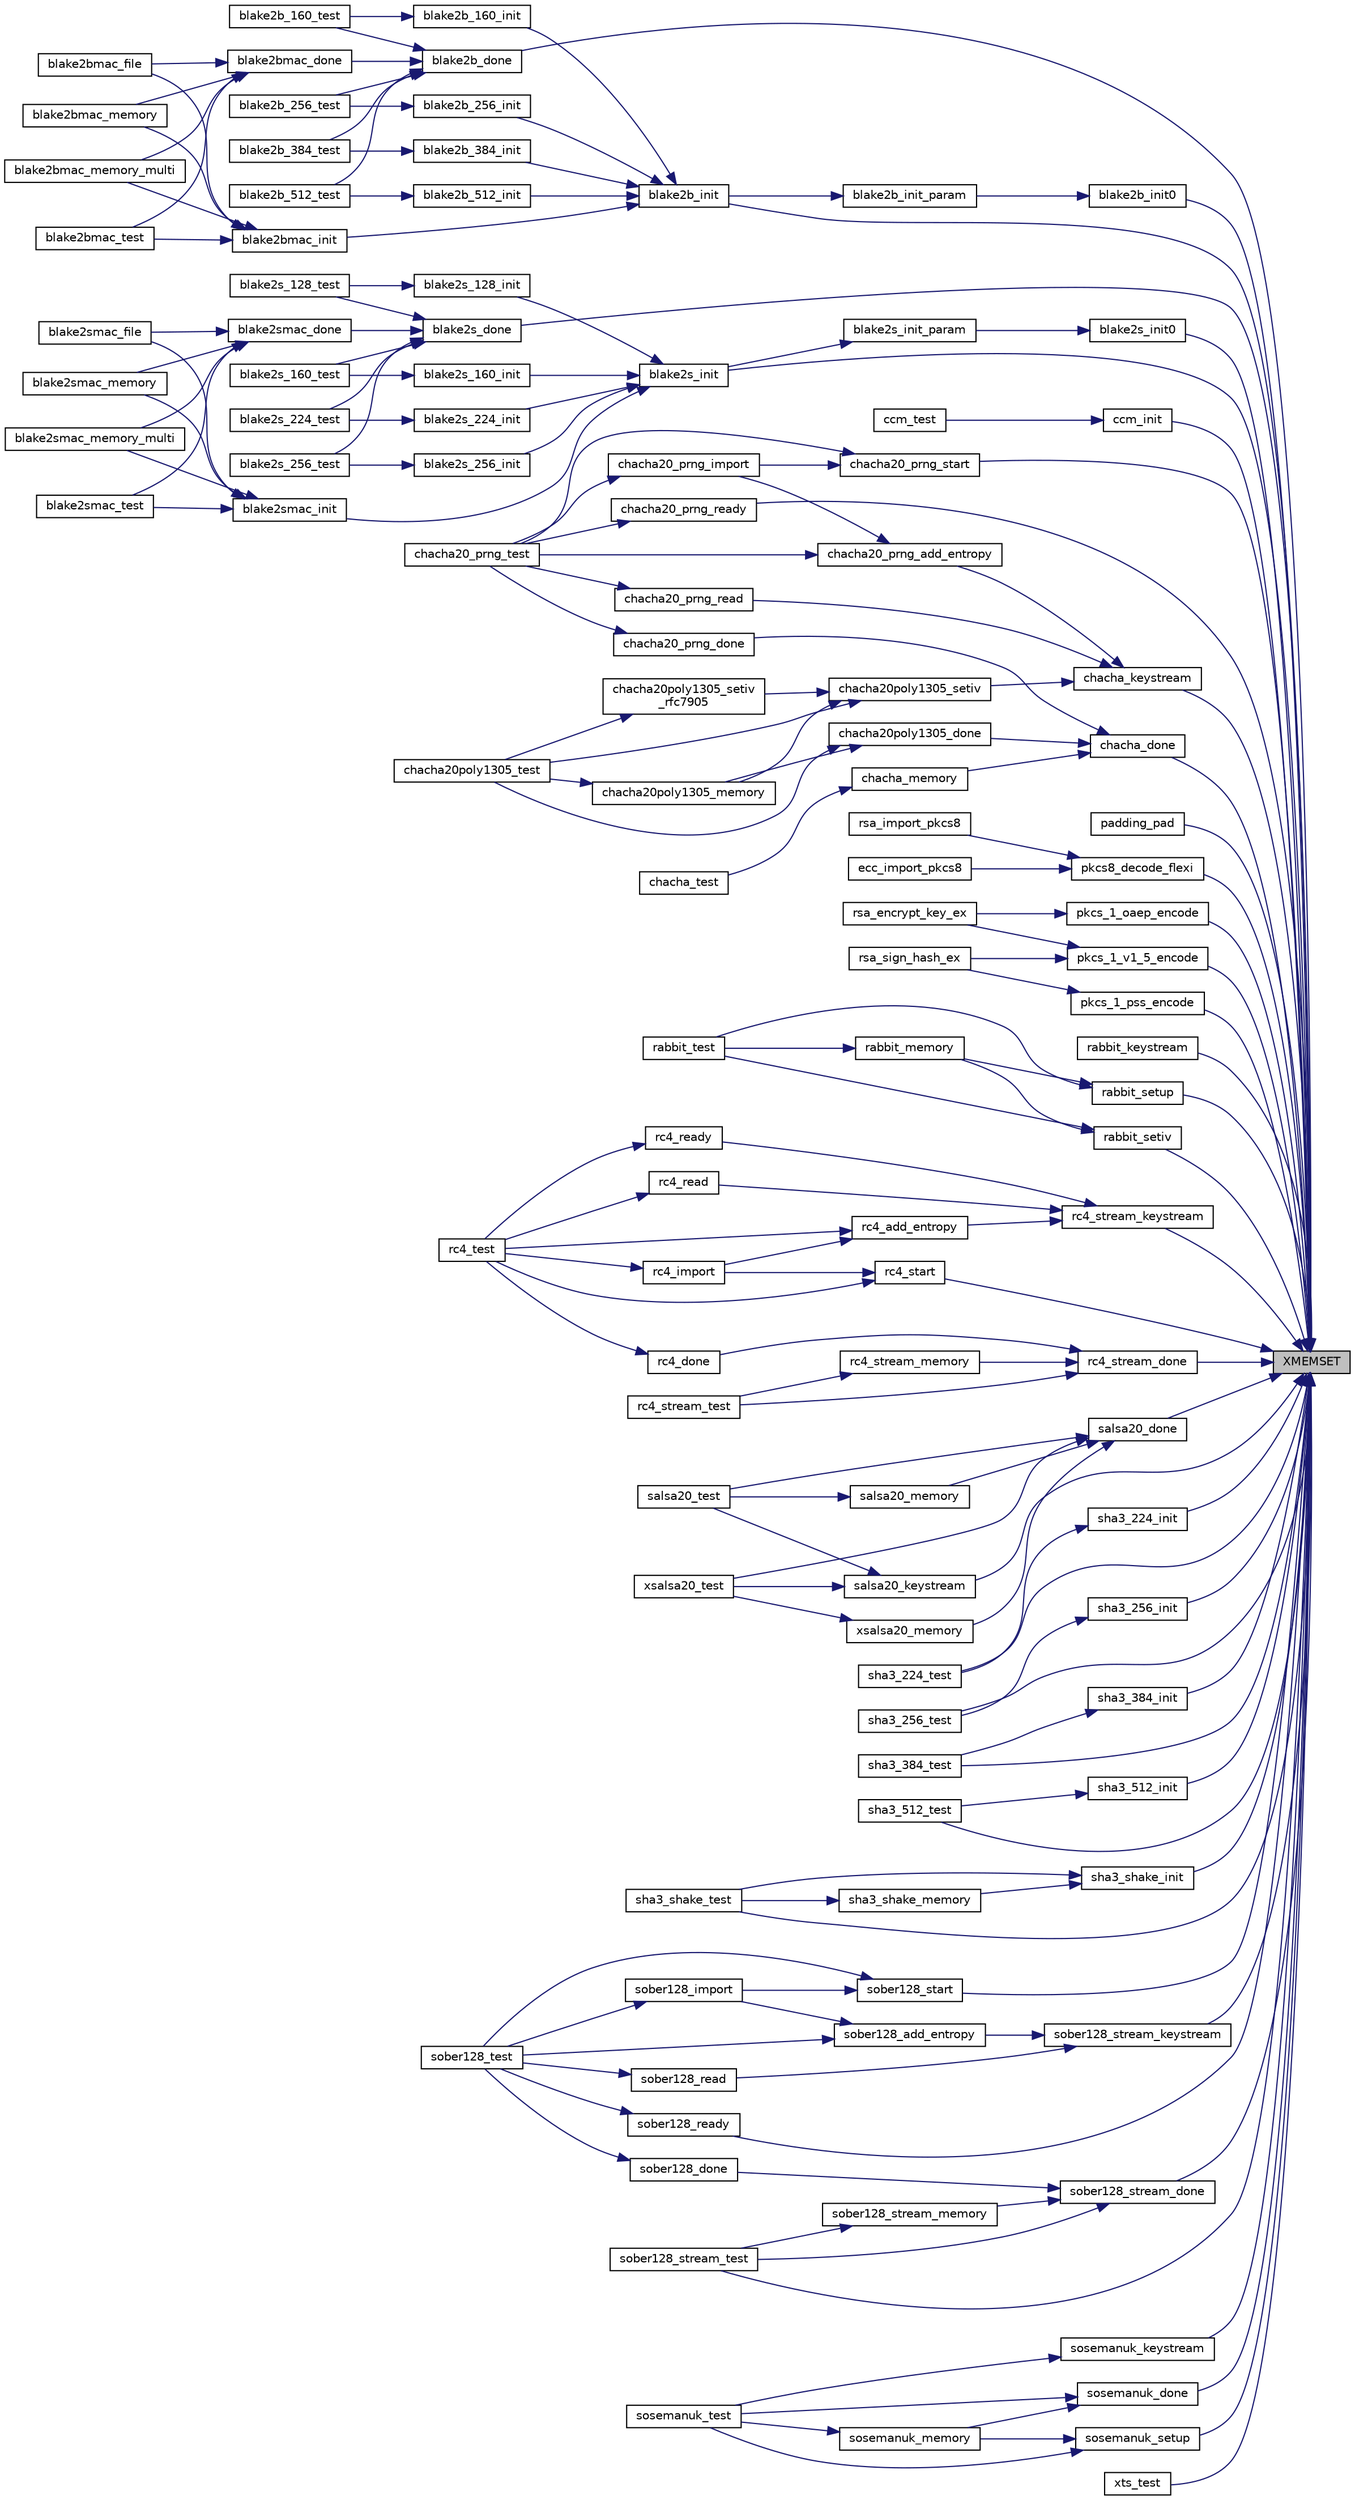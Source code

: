 digraph "XMEMSET"
{
 // LATEX_PDF_SIZE
  edge [fontname="Helvetica",fontsize="10",labelfontname="Helvetica",labelfontsize="10"];
  node [fontname="Helvetica",fontsize="10",shape=record];
  rankdir="RL";
  Node739 [label="XMEMSET",height=0.2,width=0.4,color="black", fillcolor="grey75", style="filled", fontcolor="black",tooltip=" "];
  Node739 -> Node740 [dir="back",color="midnightblue",fontsize="10",style="solid",fontname="Helvetica"];
  Node740 [label="blake2b_done",height=0.2,width=0.4,color="black", fillcolor="white", style="filled",URL="$blake2b_8c.html#a0f0734cf05cdaa86e4658738c06653c2",tooltip="Terminate the hash to get the digest."];
  Node740 -> Node741 [dir="back",color="midnightblue",fontsize="10",style="solid",fontname="Helvetica"];
  Node741 [label="blake2b_160_test",height=0.2,width=0.4,color="black", fillcolor="white", style="filled",URL="$blake2b_8c.html#ada54df5eb119d8d34e55c004c98fa1c5",tooltip="Self-test the hash."];
  Node740 -> Node742 [dir="back",color="midnightblue",fontsize="10",style="solid",fontname="Helvetica"];
  Node742 [label="blake2b_256_test",height=0.2,width=0.4,color="black", fillcolor="white", style="filled",URL="$blake2b_8c.html#a53be5fcfcd1910bf5aae5013563e396b",tooltip="Self-test the hash."];
  Node740 -> Node743 [dir="back",color="midnightblue",fontsize="10",style="solid",fontname="Helvetica"];
  Node743 [label="blake2b_384_test",height=0.2,width=0.4,color="black", fillcolor="white", style="filled",URL="$blake2b_8c.html#a7e9931db13f3096dc2521ecc353539c4",tooltip="Self-test the hash."];
  Node740 -> Node744 [dir="back",color="midnightblue",fontsize="10",style="solid",fontname="Helvetica"];
  Node744 [label="blake2b_512_test",height=0.2,width=0.4,color="black", fillcolor="white", style="filled",URL="$blake2b_8c.html#ad2bd405cb693aaaef5ea8811859eddd0",tooltip="Self-test the hash."];
  Node740 -> Node745 [dir="back",color="midnightblue",fontsize="10",style="solid",fontname="Helvetica"];
  Node745 [label="blake2bmac_done",height=0.2,width=0.4,color="black", fillcolor="white", style="filled",URL="$blake2bmac_8c.html#a9e287a6617ddcbeae84b0f486990aa11",tooltip="Terminate a BLAKE2B MAC session."];
  Node745 -> Node746 [dir="back",color="midnightblue",fontsize="10",style="solid",fontname="Helvetica"];
  Node746 [label="blake2bmac_file",height=0.2,width=0.4,color="black", fillcolor="white", style="filled",URL="$blake2bmac__file_8c.html#a372c957a4b186ee3a6f737eacfd0b9b3",tooltip="BLAKE2B MAC a file."];
  Node745 -> Node747 [dir="back",color="midnightblue",fontsize="10",style="solid",fontname="Helvetica"];
  Node747 [label="blake2bmac_memory",height=0.2,width=0.4,color="black", fillcolor="white", style="filled",URL="$blake2bmac__memory_8c.html#a77f61ab09e05bfd6b7953ec24b3f55c0",tooltip="BLAKE2B MAC a block of memory to produce the authentication tag."];
  Node745 -> Node748 [dir="back",color="midnightblue",fontsize="10",style="solid",fontname="Helvetica"];
  Node748 [label="blake2bmac_memory_multi",height=0.2,width=0.4,color="black", fillcolor="white", style="filled",URL="$blake2bmac__memory__multi_8c.html#aec804c047997d283f5b0d8ec8b8c20c0",tooltip="BLAKE2B MAC multiple blocks of memory to produce the authentication tag."];
  Node745 -> Node749 [dir="back",color="midnightblue",fontsize="10",style="solid",fontname="Helvetica"];
  Node749 [label="blake2bmac_test",height=0.2,width=0.4,color="black", fillcolor="white", style="filled",URL="$blake2bmac__test_8c.html#ad73d93774d527ef21c4fa0da9bafbb60",tooltip=" "];
  Node739 -> Node750 [dir="back",color="midnightblue",fontsize="10",style="solid",fontname="Helvetica"];
  Node750 [label="blake2b_init",height=0.2,width=0.4,color="black", fillcolor="white", style="filled",URL="$blake2b_8c.html#a1f07c7dccb6eb40dfd3c86314c103174",tooltip="Initialize the hash/MAC state."];
  Node750 -> Node751 [dir="back",color="midnightblue",fontsize="10",style="solid",fontname="Helvetica"];
  Node751 [label="blake2b_160_init",height=0.2,width=0.4,color="black", fillcolor="white", style="filled",URL="$blake2b_8c.html#a052af9541a8f79e9217d996de94b1b8a",tooltip="Initialize the hash state."];
  Node751 -> Node741 [dir="back",color="midnightblue",fontsize="10",style="solid",fontname="Helvetica"];
  Node750 -> Node752 [dir="back",color="midnightblue",fontsize="10",style="solid",fontname="Helvetica"];
  Node752 [label="blake2b_256_init",height=0.2,width=0.4,color="black", fillcolor="white", style="filled",URL="$blake2b_8c.html#ae4b7d7f4c73a528fc5a3ebcec766025b",tooltip="Initialize the hash state."];
  Node752 -> Node742 [dir="back",color="midnightblue",fontsize="10",style="solid",fontname="Helvetica"];
  Node750 -> Node753 [dir="back",color="midnightblue",fontsize="10",style="solid",fontname="Helvetica"];
  Node753 [label="blake2b_384_init",height=0.2,width=0.4,color="black", fillcolor="white", style="filled",URL="$blake2b_8c.html#a95985494dcd2c6b0106b3f15499ccf42",tooltip="Initialize the hash state."];
  Node753 -> Node743 [dir="back",color="midnightblue",fontsize="10",style="solid",fontname="Helvetica"];
  Node750 -> Node754 [dir="back",color="midnightblue",fontsize="10",style="solid",fontname="Helvetica"];
  Node754 [label="blake2b_512_init",height=0.2,width=0.4,color="black", fillcolor="white", style="filled",URL="$blake2b_8c.html#adb0897fdd5dee9830adcb23b19ebe0f1",tooltip="Initialize the hash state."];
  Node754 -> Node744 [dir="back",color="midnightblue",fontsize="10",style="solid",fontname="Helvetica"];
  Node750 -> Node755 [dir="back",color="midnightblue",fontsize="10",style="solid",fontname="Helvetica"];
  Node755 [label="blake2bmac_init",height=0.2,width=0.4,color="black", fillcolor="white", style="filled",URL="$blake2bmac_8c.html#af04b5fc328376e2434cdff29e2beae41",tooltip="Initialize an BLAKE2B MAC context."];
  Node755 -> Node746 [dir="back",color="midnightblue",fontsize="10",style="solid",fontname="Helvetica"];
  Node755 -> Node747 [dir="back",color="midnightblue",fontsize="10",style="solid",fontname="Helvetica"];
  Node755 -> Node748 [dir="back",color="midnightblue",fontsize="10",style="solid",fontname="Helvetica"];
  Node755 -> Node749 [dir="back",color="midnightblue",fontsize="10",style="solid",fontname="Helvetica"];
  Node739 -> Node756 [dir="back",color="midnightblue",fontsize="10",style="solid",fontname="Helvetica"];
  Node756 [label="blake2b_init0",height=0.2,width=0.4,color="black", fillcolor="white", style="filled",URL="$blake2b_8c.html#aea54854ea5c46155d7aac4d3e8688a7d",tooltip=" "];
  Node756 -> Node757 [dir="back",color="midnightblue",fontsize="10",style="solid",fontname="Helvetica"];
  Node757 [label="blake2b_init_param",height=0.2,width=0.4,color="black", fillcolor="white", style="filled",URL="$blake2b_8c.html#a64470e489de75554d8cc26b523992cc7",tooltip=" "];
  Node757 -> Node750 [dir="back",color="midnightblue",fontsize="10",style="solid",fontname="Helvetica"];
  Node739 -> Node758 [dir="back",color="midnightblue",fontsize="10",style="solid",fontname="Helvetica"];
  Node758 [label="blake2s_done",height=0.2,width=0.4,color="black", fillcolor="white", style="filled",URL="$blake2s_8c.html#a951f967f191626d78ef0c4202dceac46",tooltip="Terminate the hash to get the digest."];
  Node758 -> Node759 [dir="back",color="midnightblue",fontsize="10",style="solid",fontname="Helvetica"];
  Node759 [label="blake2s_128_test",height=0.2,width=0.4,color="black", fillcolor="white", style="filled",URL="$blake2s_8c.html#a35ad837b8eb060d5ada9e83aa4fc05e1",tooltip="Self-test the hash."];
  Node758 -> Node760 [dir="back",color="midnightblue",fontsize="10",style="solid",fontname="Helvetica"];
  Node760 [label="blake2s_160_test",height=0.2,width=0.4,color="black", fillcolor="white", style="filled",URL="$blake2s_8c.html#a547bd6f8ec7604f9482ca05d52de1d53",tooltip="Self-test the hash."];
  Node758 -> Node761 [dir="back",color="midnightblue",fontsize="10",style="solid",fontname="Helvetica"];
  Node761 [label="blake2s_224_test",height=0.2,width=0.4,color="black", fillcolor="white", style="filled",URL="$blake2s_8c.html#ab0d7984b339f968398dc6b63fb3732f5",tooltip="Self-test the hash."];
  Node758 -> Node762 [dir="back",color="midnightblue",fontsize="10",style="solid",fontname="Helvetica"];
  Node762 [label="blake2s_256_test",height=0.2,width=0.4,color="black", fillcolor="white", style="filled",URL="$blake2s_8c.html#a89560ab6554753baea0950372744f02e",tooltip="Self-test the hash."];
  Node758 -> Node763 [dir="back",color="midnightblue",fontsize="10",style="solid",fontname="Helvetica"];
  Node763 [label="blake2smac_done",height=0.2,width=0.4,color="black", fillcolor="white", style="filled",URL="$blake2smac_8c.html#af268b3c5222438337934ed26be851579",tooltip="Terminate a BLAKE2S MAC session."];
  Node763 -> Node764 [dir="back",color="midnightblue",fontsize="10",style="solid",fontname="Helvetica"];
  Node764 [label="blake2smac_file",height=0.2,width=0.4,color="black", fillcolor="white", style="filled",URL="$blake2smac__file_8c.html#abc529c6de44b41397be3a1d166d9a7ba",tooltip="BLAKE2S MAC a file."];
  Node763 -> Node765 [dir="back",color="midnightblue",fontsize="10",style="solid",fontname="Helvetica"];
  Node765 [label="blake2smac_memory",height=0.2,width=0.4,color="black", fillcolor="white", style="filled",URL="$blake2smac__memory_8c.html#aea1e8633862804ea1944985b7c5f17d8",tooltip="BLAKE2S MAC a block of memory to produce the authentication tag."];
  Node763 -> Node766 [dir="back",color="midnightblue",fontsize="10",style="solid",fontname="Helvetica"];
  Node766 [label="blake2smac_memory_multi",height=0.2,width=0.4,color="black", fillcolor="white", style="filled",URL="$blake2smac__memory__multi_8c.html#a535ad0f9c023812c0651cd566912d958",tooltip="BLAKE2S MAC multiple blocks of memory to produce the authentication tag."];
  Node763 -> Node767 [dir="back",color="midnightblue",fontsize="10",style="solid",fontname="Helvetica"];
  Node767 [label="blake2smac_test",height=0.2,width=0.4,color="black", fillcolor="white", style="filled",URL="$blake2smac__test_8c.html#a42d2cb7bf53a66b206aef3ba1a889173",tooltip=" "];
  Node739 -> Node768 [dir="back",color="midnightblue",fontsize="10",style="solid",fontname="Helvetica"];
  Node768 [label="blake2s_init",height=0.2,width=0.4,color="black", fillcolor="white", style="filled",URL="$blake2s_8c.html#a93c803f6354c661107d65ddc22cfc77f",tooltip="Initialize the hash/MAC state."];
  Node768 -> Node769 [dir="back",color="midnightblue",fontsize="10",style="solid",fontname="Helvetica"];
  Node769 [label="blake2s_128_init",height=0.2,width=0.4,color="black", fillcolor="white", style="filled",URL="$blake2s_8c.html#a3ffef0e3850163c769ac81d187d880db",tooltip="Initialize the hash state."];
  Node769 -> Node759 [dir="back",color="midnightblue",fontsize="10",style="solid",fontname="Helvetica"];
  Node768 -> Node770 [dir="back",color="midnightblue",fontsize="10",style="solid",fontname="Helvetica"];
  Node770 [label="blake2s_160_init",height=0.2,width=0.4,color="black", fillcolor="white", style="filled",URL="$blake2s_8c.html#ad1196cb2fa2a712bb4863d6718782e11",tooltip="Initialize the hash state."];
  Node770 -> Node760 [dir="back",color="midnightblue",fontsize="10",style="solid",fontname="Helvetica"];
  Node768 -> Node771 [dir="back",color="midnightblue",fontsize="10",style="solid",fontname="Helvetica"];
  Node771 [label="blake2s_224_init",height=0.2,width=0.4,color="black", fillcolor="white", style="filled",URL="$blake2s_8c.html#a39d88962176ad783d902a6c4f569b1fe",tooltip="Initialize the hash state."];
  Node771 -> Node761 [dir="back",color="midnightblue",fontsize="10",style="solid",fontname="Helvetica"];
  Node768 -> Node772 [dir="back",color="midnightblue",fontsize="10",style="solid",fontname="Helvetica"];
  Node772 [label="blake2s_256_init",height=0.2,width=0.4,color="black", fillcolor="white", style="filled",URL="$blake2s_8c.html#aeed065e85d4d9ad6ef1f785da9dcb06f",tooltip="Initialize the hash state."];
  Node772 -> Node762 [dir="back",color="midnightblue",fontsize="10",style="solid",fontname="Helvetica"];
  Node768 -> Node773 [dir="back",color="midnightblue",fontsize="10",style="solid",fontname="Helvetica"];
  Node773 [label="blake2smac_init",height=0.2,width=0.4,color="black", fillcolor="white", style="filled",URL="$blake2smac_8c.html#ac5b0577823c5740bc16b658ba4dbfd02",tooltip="Initialize an BLAKE2S MAC context."];
  Node773 -> Node764 [dir="back",color="midnightblue",fontsize="10",style="solid",fontname="Helvetica"];
  Node773 -> Node765 [dir="back",color="midnightblue",fontsize="10",style="solid",fontname="Helvetica"];
  Node773 -> Node766 [dir="back",color="midnightblue",fontsize="10",style="solid",fontname="Helvetica"];
  Node773 -> Node767 [dir="back",color="midnightblue",fontsize="10",style="solid",fontname="Helvetica"];
  Node739 -> Node774 [dir="back",color="midnightblue",fontsize="10",style="solid",fontname="Helvetica"];
  Node774 [label="blake2s_init0",height=0.2,width=0.4,color="black", fillcolor="white", style="filled",URL="$blake2s_8c.html#a13c68852b36b9623a53069c5a315d0a4",tooltip=" "];
  Node774 -> Node775 [dir="back",color="midnightblue",fontsize="10",style="solid",fontname="Helvetica"];
  Node775 [label="blake2s_init_param",height=0.2,width=0.4,color="black", fillcolor="white", style="filled",URL="$blake2s_8c.html#a72a26320a7aeae66b0d4474fad4b5acb",tooltip=" "];
  Node775 -> Node768 [dir="back",color="midnightblue",fontsize="10",style="solid",fontname="Helvetica"];
  Node739 -> Node776 [dir="back",color="midnightblue",fontsize="10",style="solid",fontname="Helvetica"];
  Node776 [label="ccm_init",height=0.2,width=0.4,color="black", fillcolor="white", style="filled",URL="$ccm__init_8c.html#a23e25e4c7b06cafb883ffc6ea4217a31",tooltip="Initialize a CCM state."];
  Node776 -> Node777 [dir="back",color="midnightblue",fontsize="10",style="solid",fontname="Helvetica"];
  Node777 [label="ccm_test",height=0.2,width=0.4,color="black", fillcolor="white", style="filled",URL="$ccm__test_8c.html#af02fbfac6da1b71a49ad14537796b006",tooltip=" "];
  Node739 -> Node778 [dir="back",color="midnightblue",fontsize="10",style="solid",fontname="Helvetica"];
  Node778 [label="chacha20_prng_ready",height=0.2,width=0.4,color="black", fillcolor="white", style="filled",URL="$chacha20_8c.html#a4d83a788328b93577373da5036f9e3ff",tooltip="Make the PRNG ready to read from."];
  Node778 -> Node779 [dir="back",color="midnightblue",fontsize="10",style="solid",fontname="Helvetica"];
  Node779 [label="chacha20_prng_test",height=0.2,width=0.4,color="black", fillcolor="white", style="filled",URL="$chacha20_8c.html#a1c178a6f1b7255371d3340913c29b64a",tooltip="PRNG self-test."];
  Node739 -> Node780 [dir="back",color="midnightblue",fontsize="10",style="solid",fontname="Helvetica"];
  Node780 [label="chacha20_prng_start",height=0.2,width=0.4,color="black", fillcolor="white", style="filled",URL="$chacha20_8c.html#aa52a7cb95c35a702f9cbf374bacf9530",tooltip="Start the PRNG."];
  Node780 -> Node781 [dir="back",color="midnightblue",fontsize="10",style="solid",fontname="Helvetica"];
  Node781 [label="chacha20_prng_import",height=0.2,width=0.4,color="black", fillcolor="white", style="filled",URL="$chacha20_8c.html#aec1d8ebf9e796fe1223995e48d665a92",tooltip="Import a PRNG state."];
  Node781 -> Node779 [dir="back",color="midnightblue",fontsize="10",style="solid",fontname="Helvetica"];
  Node780 -> Node779 [dir="back",color="midnightblue",fontsize="10",style="solid",fontname="Helvetica"];
  Node739 -> Node782 [dir="back",color="midnightblue",fontsize="10",style="solid",fontname="Helvetica"];
  Node782 [label="chacha_done",height=0.2,width=0.4,color="black", fillcolor="white", style="filled",URL="$chacha__done_8c.html#a4936c207e7ef938d31047954fae30e39",tooltip="Terminate and clear ChaCha state."];
  Node782 -> Node783 [dir="back",color="midnightblue",fontsize="10",style="solid",fontname="Helvetica"];
  Node783 [label="chacha20poly1305_done",height=0.2,width=0.4,color="black", fillcolor="white", style="filled",URL="$chacha20poly1305__done_8c.html#a8e23c78c75ba0774fb8d0c914e1a8020",tooltip="Terminate a ChaCha20Poly1305 stream."];
  Node783 -> Node784 [dir="back",color="midnightblue",fontsize="10",style="solid",fontname="Helvetica"];
  Node784 [label="chacha20poly1305_memory",height=0.2,width=0.4,color="black", fillcolor="white", style="filled",URL="$chacha20poly1305__memory_8c.html#a1ad9f37fe4a4ac32fad1a1ab97f99d30",tooltip="Process an entire GCM packet in one call."];
  Node784 -> Node785 [dir="back",color="midnightblue",fontsize="10",style="solid",fontname="Helvetica"];
  Node785 [label="chacha20poly1305_test",height=0.2,width=0.4,color="black", fillcolor="white", style="filled",URL="$chacha20poly1305__test_8c.html#a3ed16a3fd7fc440bc9137936ddb99793",tooltip=" "];
  Node783 -> Node785 [dir="back",color="midnightblue",fontsize="10",style="solid",fontname="Helvetica"];
  Node782 -> Node786 [dir="back",color="midnightblue",fontsize="10",style="solid",fontname="Helvetica"];
  Node786 [label="chacha20_prng_done",height=0.2,width=0.4,color="black", fillcolor="white", style="filled",URL="$chacha20_8c.html#ac4c6ba884d06287d4e168743899a058b",tooltip="Terminate the PRNG."];
  Node786 -> Node779 [dir="back",color="midnightblue",fontsize="10",style="solid",fontname="Helvetica"];
  Node782 -> Node787 [dir="back",color="midnightblue",fontsize="10",style="solid",fontname="Helvetica"];
  Node787 [label="chacha_memory",height=0.2,width=0.4,color="black", fillcolor="white", style="filled",URL="$chacha__memory_8c.html#abdc58552b8b6e826eccb18f706e08fa0",tooltip="Encrypt (or decrypt) bytes of ciphertext (or plaintext) with ChaCha."];
  Node787 -> Node788 [dir="back",color="midnightblue",fontsize="10",style="solid",fontname="Helvetica"];
  Node788 [label="chacha_test",height=0.2,width=0.4,color="black", fillcolor="white", style="filled",URL="$chacha__test_8c.html#a821d3fc42bdf4f88ee30ff85ba5aedd6",tooltip=" "];
  Node739 -> Node789 [dir="back",color="midnightblue",fontsize="10",style="solid",fontname="Helvetica"];
  Node789 [label="chacha_keystream",height=0.2,width=0.4,color="black", fillcolor="white", style="filled",URL="$chacha__keystream_8c.html#a3a29ed9997a58d432f9e8ddca7b90bdd",tooltip="Generate a stream of random bytes via ChaCha."];
  Node789 -> Node790 [dir="back",color="midnightblue",fontsize="10",style="solid",fontname="Helvetica"];
  Node790 [label="chacha20poly1305_setiv",height=0.2,width=0.4,color="black", fillcolor="white", style="filled",URL="$chacha20poly1305__setiv_8c.html#aec694a7406b22a534da1706070e98907",tooltip="Set IV + counter data to the ChaCha20Poly1305 state and reset the context."];
  Node790 -> Node784 [dir="back",color="midnightblue",fontsize="10",style="solid",fontname="Helvetica"];
  Node790 -> Node791 [dir="back",color="midnightblue",fontsize="10",style="solid",fontname="Helvetica"];
  Node791 [label="chacha20poly1305_setiv\l_rfc7905",height=0.2,width=0.4,color="black", fillcolor="white", style="filled",URL="$chacha20poly1305__setiv__rfc7905_8c.html#aa113643ea24d7f6a06a993ef52eef37b",tooltip="Set IV + counter data (with RFC7905-magic) to the ChaCha20Poly1305 state and reset the context."];
  Node791 -> Node785 [dir="back",color="midnightblue",fontsize="10",style="solid",fontname="Helvetica"];
  Node790 -> Node785 [dir="back",color="midnightblue",fontsize="10",style="solid",fontname="Helvetica"];
  Node789 -> Node792 [dir="back",color="midnightblue",fontsize="10",style="solid",fontname="Helvetica"];
  Node792 [label="chacha20_prng_add_entropy",height=0.2,width=0.4,color="black", fillcolor="white", style="filled",URL="$chacha20_8c.html#ae75ffa7e5ccf945ae352f106fb3b3f13",tooltip="Add entropy to the PRNG state."];
  Node792 -> Node781 [dir="back",color="midnightblue",fontsize="10",style="solid",fontname="Helvetica"];
  Node792 -> Node779 [dir="back",color="midnightblue",fontsize="10",style="solid",fontname="Helvetica"];
  Node789 -> Node793 [dir="back",color="midnightblue",fontsize="10",style="solid",fontname="Helvetica"];
  Node793 [label="chacha20_prng_read",height=0.2,width=0.4,color="black", fillcolor="white", style="filled",URL="$chacha20_8c.html#a5adfff638ebc7c30cd3840ddd6807c30",tooltip="Read from the PRNG."];
  Node793 -> Node779 [dir="back",color="midnightblue",fontsize="10",style="solid",fontname="Helvetica"];
  Node739 -> Node794 [dir="back",color="midnightblue",fontsize="10",style="solid",fontname="Helvetica"];
  Node794 [label="padding_pad",height=0.2,width=0.4,color="black", fillcolor="white", style="filled",URL="$padding__pad_8c.html#a8f102a5979403348430452eaf82bb878",tooltip="Add padding to data."];
  Node739 -> Node795 [dir="back",color="midnightblue",fontsize="10",style="solid",fontname="Helvetica"];
  Node795 [label="pkcs8_decode_flexi",height=0.2,width=0.4,color="black", fillcolor="white", style="filled",URL="$pkcs8__decode__flexi_8c.html#a1b0d8fcf234d94638b2554ccea725003",tooltip="PKCS#8 decrypt if necessary & flexi-decode."];
  Node795 -> Node796 [dir="back",color="midnightblue",fontsize="10",style="solid",fontname="Helvetica"];
  Node796 [label="ecc_import_pkcs8",height=0.2,width=0.4,color="black", fillcolor="white", style="filled",URL="$ecc__import__pkcs8_8c.html#a0f0e747f119685eee3cc412f4480c52e",tooltip=" "];
  Node795 -> Node797 [dir="back",color="midnightblue",fontsize="10",style="solid",fontname="Helvetica"];
  Node797 [label="rsa_import_pkcs8",height=0.2,width=0.4,color="black", fillcolor="white", style="filled",URL="$rsa__import__pkcs8_8c.html#a3d44c6233a326316f7fb01c9d834fad4",tooltip="Import an RSAPublicKey or RSAPrivateKey in PKCS#8 format."];
  Node739 -> Node798 [dir="back",color="midnightblue",fontsize="10",style="solid",fontname="Helvetica"];
  Node798 [label="pkcs_1_oaep_encode",height=0.2,width=0.4,color="black", fillcolor="white", style="filled",URL="$pkcs__1__oaep__encode_8c.html#a503852f9d2f39632d8a09117c19afe8b",tooltip="PKCS #1 v2.00 OAEP encode."];
  Node798 -> Node799 [dir="back",color="midnightblue",fontsize="10",style="solid",fontname="Helvetica"];
  Node799 [label="rsa_encrypt_key_ex",height=0.2,width=0.4,color="black", fillcolor="white", style="filled",URL="$rsa__encrypt__key_8c.html#af3112ec74c217e4bbd5e9609bc83393f",tooltip="(PKCS #1 v2.0) OAEP pad then encrypt"];
  Node739 -> Node800 [dir="back",color="midnightblue",fontsize="10",style="solid",fontname="Helvetica"];
  Node800 [label="pkcs_1_pss_encode",height=0.2,width=0.4,color="black", fillcolor="white", style="filled",URL="$pkcs__1__pss__encode_8c.html#abdc082e173b453ec37edabbc8f69aa39",tooltip="PKCS #1 v2.00 Signature Encoding."];
  Node800 -> Node801 [dir="back",color="midnightblue",fontsize="10",style="solid",fontname="Helvetica"];
  Node801 [label="rsa_sign_hash_ex",height=0.2,width=0.4,color="black", fillcolor="white", style="filled",URL="$rsa__sign__hash_8c.html#a7a07f13dda380b3a3545a07047195ecd",tooltip="PKCS #1 pad then sign."];
  Node739 -> Node802 [dir="back",color="midnightblue",fontsize="10",style="solid",fontname="Helvetica"];
  Node802 [label="pkcs_1_v1_5_encode",height=0.2,width=0.4,color="black", fillcolor="white", style="filled",URL="$pkcs__1__v1__5__encode_8c.html#afe6168498a2fbf50d740f86290ad06de",tooltip="PKCS #1 v1.5 encode."];
  Node802 -> Node799 [dir="back",color="midnightblue",fontsize="10",style="solid",fontname="Helvetica"];
  Node802 -> Node801 [dir="back",color="midnightblue",fontsize="10",style="solid",fontname="Helvetica"];
  Node739 -> Node803 [dir="back",color="midnightblue",fontsize="10",style="solid",fontname="Helvetica"];
  Node803 [label="rabbit_keystream",height=0.2,width=0.4,color="black", fillcolor="white", style="filled",URL="$rabbit_8c.html#a40bafb857ec94e37f6e74bf92cbb5e44",tooltip=" "];
  Node739 -> Node804 [dir="back",color="midnightblue",fontsize="10",style="solid",fontname="Helvetica"];
  Node804 [label="rabbit_setiv",height=0.2,width=0.4,color="black", fillcolor="white", style="filled",URL="$rabbit_8c.html#ac6f6bf7b05fa527a8fed39dcae781cec",tooltip=" "];
  Node804 -> Node805 [dir="back",color="midnightblue",fontsize="10",style="solid",fontname="Helvetica"];
  Node805 [label="rabbit_test",height=0.2,width=0.4,color="black", fillcolor="white", style="filled",URL="$rabbit_8c.html#ab40e398f9527a72a8ae06d7ceb310fe0",tooltip=" "];
  Node804 -> Node806 [dir="back",color="midnightblue",fontsize="10",style="solid",fontname="Helvetica"];
  Node806 [label="rabbit_memory",height=0.2,width=0.4,color="black", fillcolor="white", style="filled",URL="$rabbit__memory_8c.html#a10314f2825525c0c69881907d65ab91b",tooltip="Encrypt (or decrypt) bytes of ciphertext (or plaintext) with Rabbit."];
  Node806 -> Node805 [dir="back",color="midnightblue",fontsize="10",style="solid",fontname="Helvetica"];
  Node739 -> Node807 [dir="back",color="midnightblue",fontsize="10",style="solid",fontname="Helvetica"];
  Node807 [label="rabbit_setup",height=0.2,width=0.4,color="black", fillcolor="white", style="filled",URL="$rabbit_8c.html#ac522e3bb890d2fe32276a4a596371461",tooltip=" "];
  Node807 -> Node805 [dir="back",color="midnightblue",fontsize="10",style="solid",fontname="Helvetica"];
  Node807 -> Node806 [dir="back",color="midnightblue",fontsize="10",style="solid",fontname="Helvetica"];
  Node739 -> Node808 [dir="back",color="midnightblue",fontsize="10",style="solid",fontname="Helvetica"];
  Node808 [label="rc4_start",height=0.2,width=0.4,color="black", fillcolor="white", style="filled",URL="$rc4_8c.html#a8bfd80b8ba38e3eb896eb3d3caa59cd7",tooltip="Start the PRNG."];
  Node808 -> Node809 [dir="back",color="midnightblue",fontsize="10",style="solid",fontname="Helvetica"];
  Node809 [label="rc4_import",height=0.2,width=0.4,color="black", fillcolor="white", style="filled",URL="$rc4_8c.html#ad11a03b9a6aabff43cb59d46d1eef7ce",tooltip="Import a PRNG state."];
  Node809 -> Node810 [dir="back",color="midnightblue",fontsize="10",style="solid",fontname="Helvetica"];
  Node810 [label="rc4_test",height=0.2,width=0.4,color="black", fillcolor="white", style="filled",URL="$rc4_8c.html#ad8af7083fd45b4c39ec2720455518560",tooltip="PRNG self-test."];
  Node808 -> Node810 [dir="back",color="midnightblue",fontsize="10",style="solid",fontname="Helvetica"];
  Node739 -> Node811 [dir="back",color="midnightblue",fontsize="10",style="solid",fontname="Helvetica"];
  Node811 [label="rc4_stream_done",height=0.2,width=0.4,color="black", fillcolor="white", style="filled",URL="$rc4__stream_8c.html#ade109a0be5199381ba2f0b9627d0a9f6",tooltip="Terminate and clear RC4 state."];
  Node811 -> Node812 [dir="back",color="midnightblue",fontsize="10",style="solid",fontname="Helvetica"];
  Node812 [label="rc4_done",height=0.2,width=0.4,color="black", fillcolor="white", style="filled",URL="$rc4_8c.html#a952a774c3bf86fc6b351bfd1fcfa7558",tooltip="Terminate the PRNG."];
  Node812 -> Node810 [dir="back",color="midnightblue",fontsize="10",style="solid",fontname="Helvetica"];
  Node811 -> Node813 [dir="back",color="midnightblue",fontsize="10",style="solid",fontname="Helvetica"];
  Node813 [label="rc4_stream_memory",height=0.2,width=0.4,color="black", fillcolor="white", style="filled",URL="$rc4__stream__memory_8c.html#a3d744655eede094f61a105587ddf5fba",tooltip="Encrypt (or decrypt) bytes of ciphertext (or plaintext) with RC4."];
  Node813 -> Node814 [dir="back",color="midnightblue",fontsize="10",style="solid",fontname="Helvetica"];
  Node814 [label="rc4_stream_test",height=0.2,width=0.4,color="black", fillcolor="white", style="filled",URL="$rc4__test_8c.html#a3ac84750a90eadf1320f534b3c8a7e3a",tooltip=" "];
  Node811 -> Node814 [dir="back",color="midnightblue",fontsize="10",style="solid",fontname="Helvetica"];
  Node739 -> Node815 [dir="back",color="midnightblue",fontsize="10",style="solid",fontname="Helvetica"];
  Node815 [label="rc4_stream_keystream",height=0.2,width=0.4,color="black", fillcolor="white", style="filled",URL="$rc4__stream_8c.html#a51958ea4c995703c6f9596af8507c136",tooltip="Generate a stream of random bytes via RC4."];
  Node815 -> Node816 [dir="back",color="midnightblue",fontsize="10",style="solid",fontname="Helvetica"];
  Node816 [label="rc4_add_entropy",height=0.2,width=0.4,color="black", fillcolor="white", style="filled",URL="$rc4_8c.html#a4f610c15f71bd7133905ba8c42b25085",tooltip="Add entropy to the PRNG state."];
  Node816 -> Node809 [dir="back",color="midnightblue",fontsize="10",style="solid",fontname="Helvetica"];
  Node816 -> Node810 [dir="back",color="midnightblue",fontsize="10",style="solid",fontname="Helvetica"];
  Node815 -> Node817 [dir="back",color="midnightblue",fontsize="10",style="solid",fontname="Helvetica"];
  Node817 [label="rc4_ready",height=0.2,width=0.4,color="black", fillcolor="white", style="filled",URL="$rc4_8c.html#a2736422ebc97697aacbc3fd53ce82da6",tooltip="Make the PRNG ready to read from."];
  Node817 -> Node810 [dir="back",color="midnightblue",fontsize="10",style="solid",fontname="Helvetica"];
  Node815 -> Node818 [dir="back",color="midnightblue",fontsize="10",style="solid",fontname="Helvetica"];
  Node818 [label="rc4_read",height=0.2,width=0.4,color="black", fillcolor="white", style="filled",URL="$rc4_8c.html#a672bb35f2b7ef86d24499ef90ea2676a",tooltip="Read from the PRNG."];
  Node818 -> Node810 [dir="back",color="midnightblue",fontsize="10",style="solid",fontname="Helvetica"];
  Node739 -> Node819 [dir="back",color="midnightblue",fontsize="10",style="solid",fontname="Helvetica"];
  Node819 [label="salsa20_done",height=0.2,width=0.4,color="black", fillcolor="white", style="filled",URL="$salsa20__done_8c.html#a465c34bbeed87ae78733565f8c2c698c",tooltip="Terminate and clear Salsa20 state."];
  Node819 -> Node820 [dir="back",color="midnightblue",fontsize="10",style="solid",fontname="Helvetica"];
  Node820 [label="salsa20_memory",height=0.2,width=0.4,color="black", fillcolor="white", style="filled",URL="$salsa20__memory_8c.html#a5f1eb225450c6f7ccd042dbce38db56a",tooltip="Encrypt (or decrypt) bytes of ciphertext (or plaintext) with Salsa20."];
  Node820 -> Node821 [dir="back",color="midnightblue",fontsize="10",style="solid",fontname="Helvetica"];
  Node821 [label="salsa20_test",height=0.2,width=0.4,color="black", fillcolor="white", style="filled",URL="$salsa20__test_8c.html#a502decc5b83b4208d744ea2a21aeb366",tooltip=" "];
  Node819 -> Node821 [dir="back",color="midnightblue",fontsize="10",style="solid",fontname="Helvetica"];
  Node819 -> Node822 [dir="back",color="midnightblue",fontsize="10",style="solid",fontname="Helvetica"];
  Node822 [label="xsalsa20_memory",height=0.2,width=0.4,color="black", fillcolor="white", style="filled",URL="$xsalsa20__memory_8c.html#a07c4bf65051eaa8738b55b2e1238be10",tooltip="Encrypt (or decrypt) bytes of ciphertext (or plaintext) with XSalsa20."];
  Node822 -> Node823 [dir="back",color="midnightblue",fontsize="10",style="solid",fontname="Helvetica"];
  Node823 [label="xsalsa20_test",height=0.2,width=0.4,color="black", fillcolor="white", style="filled",URL="$xsalsa20__test_8c.html#a3a6ef542e6adb8439f75d3ac042ac0e5",tooltip=" "];
  Node819 -> Node823 [dir="back",color="midnightblue",fontsize="10",style="solid",fontname="Helvetica"];
  Node739 -> Node824 [dir="back",color="midnightblue",fontsize="10",style="solid",fontname="Helvetica"];
  Node824 [label="salsa20_keystream",height=0.2,width=0.4,color="black", fillcolor="white", style="filled",URL="$salsa20__keystream_8c.html#a748ea714271d7ecbdc75ff94eae0c15d",tooltip="Generate a stream of random bytes via Salsa20."];
  Node824 -> Node821 [dir="back",color="midnightblue",fontsize="10",style="solid",fontname="Helvetica"];
  Node824 -> Node823 [dir="back",color="midnightblue",fontsize="10",style="solid",fontname="Helvetica"];
  Node739 -> Node825 [dir="back",color="midnightblue",fontsize="10",style="solid",fontname="Helvetica"];
  Node825 [label="sha3_224_init",height=0.2,width=0.4,color="black", fillcolor="white", style="filled",URL="$sha3_8c.html#ab24df1989694bccf62793acb23184bf0",tooltip=" "];
  Node825 -> Node826 [dir="back",color="midnightblue",fontsize="10",style="solid",fontname="Helvetica"];
  Node826 [label="sha3_224_test",height=0.2,width=0.4,color="black", fillcolor="white", style="filled",URL="$sha3__test_8c.html#a53d3cf451582bb9c57a032d967cbdecb",tooltip=" "];
  Node739 -> Node826 [dir="back",color="midnightblue",fontsize="10",style="solid",fontname="Helvetica"];
  Node739 -> Node827 [dir="back",color="midnightblue",fontsize="10",style="solid",fontname="Helvetica"];
  Node827 [label="sha3_256_init",height=0.2,width=0.4,color="black", fillcolor="white", style="filled",URL="$sha3_8c.html#ae9cca742da51fb0723121936067e2a72",tooltip=" "];
  Node827 -> Node828 [dir="back",color="midnightblue",fontsize="10",style="solid",fontname="Helvetica"];
  Node828 [label="sha3_256_test",height=0.2,width=0.4,color="black", fillcolor="white", style="filled",URL="$sha3__test_8c.html#aafa6f2186a83cf477969e60264de4d7c",tooltip=" "];
  Node739 -> Node828 [dir="back",color="midnightblue",fontsize="10",style="solid",fontname="Helvetica"];
  Node739 -> Node829 [dir="back",color="midnightblue",fontsize="10",style="solid",fontname="Helvetica"];
  Node829 [label="sha3_384_init",height=0.2,width=0.4,color="black", fillcolor="white", style="filled",URL="$sha3_8c.html#ae32e36c847895e0350bc4ccccf6e0e8a",tooltip=" "];
  Node829 -> Node830 [dir="back",color="midnightblue",fontsize="10",style="solid",fontname="Helvetica"];
  Node830 [label="sha3_384_test",height=0.2,width=0.4,color="black", fillcolor="white", style="filled",URL="$sha3__test_8c.html#a2b995816e706a145a50e2714a48bc37d",tooltip=" "];
  Node739 -> Node830 [dir="back",color="midnightblue",fontsize="10",style="solid",fontname="Helvetica"];
  Node739 -> Node831 [dir="back",color="midnightblue",fontsize="10",style="solid",fontname="Helvetica"];
  Node831 [label="sha3_512_init",height=0.2,width=0.4,color="black", fillcolor="white", style="filled",URL="$sha3_8c.html#a16645fcb0695ae6c3231fcc15cd471d1",tooltip=" "];
  Node831 -> Node832 [dir="back",color="midnightblue",fontsize="10",style="solid",fontname="Helvetica"];
  Node832 [label="sha3_512_test",height=0.2,width=0.4,color="black", fillcolor="white", style="filled",URL="$sha3__test_8c.html#a64686c97ddb8c28598ee5d0d36f2af6c",tooltip=" "];
  Node739 -> Node832 [dir="back",color="midnightblue",fontsize="10",style="solid",fontname="Helvetica"];
  Node739 -> Node833 [dir="back",color="midnightblue",fontsize="10",style="solid",fontname="Helvetica"];
  Node833 [label="sha3_shake_init",height=0.2,width=0.4,color="black", fillcolor="white", style="filled",URL="$sha3_8c.html#af50f8a0f885a2483d8123b44e80176cf",tooltip=" "];
  Node833 -> Node834 [dir="back",color="midnightblue",fontsize="10",style="solid",fontname="Helvetica"];
  Node834 [label="sha3_shake_memory",height=0.2,width=0.4,color="black", fillcolor="white", style="filled",URL="$sha3_8c.html#a7de1578a754c0ec8629d465bab3cd55c",tooltip=" "];
  Node834 -> Node835 [dir="back",color="midnightblue",fontsize="10",style="solid",fontname="Helvetica"];
  Node835 [label="sha3_shake_test",height=0.2,width=0.4,color="black", fillcolor="white", style="filled",URL="$sha3__test_8c.html#a2eef76efd0a49571403592f9e3f08273",tooltip=" "];
  Node833 -> Node835 [dir="back",color="midnightblue",fontsize="10",style="solid",fontname="Helvetica"];
  Node739 -> Node835 [dir="back",color="midnightblue",fontsize="10",style="solid",fontname="Helvetica"];
  Node739 -> Node836 [dir="back",color="midnightblue",fontsize="10",style="solid",fontname="Helvetica"];
  Node836 [label="sober128_ready",height=0.2,width=0.4,color="black", fillcolor="white", style="filled",URL="$sober128_8c.html#a61687a8a822a53f6bc48a79b40f48e04",tooltip="Make the PRNG ready to read from."];
  Node836 -> Node837 [dir="back",color="midnightblue",fontsize="10",style="solid",fontname="Helvetica"];
  Node837 [label="sober128_test",height=0.2,width=0.4,color="black", fillcolor="white", style="filled",URL="$sober128_8c.html#ae89334392b56e0cb75d493a5bdba60b7",tooltip="PRNG self-test."];
  Node739 -> Node838 [dir="back",color="midnightblue",fontsize="10",style="solid",fontname="Helvetica"];
  Node838 [label="sober128_start",height=0.2,width=0.4,color="black", fillcolor="white", style="filled",URL="$sober128_8c.html#a2e4935bebf15395ce088dd74a6d03114",tooltip="Start the PRNG."];
  Node838 -> Node839 [dir="back",color="midnightblue",fontsize="10",style="solid",fontname="Helvetica"];
  Node839 [label="sober128_import",height=0.2,width=0.4,color="black", fillcolor="white", style="filled",URL="$sober128_8c.html#abd0bdcc3d2a0436f74ab10b0c68fcbca",tooltip="Import a PRNG state."];
  Node839 -> Node837 [dir="back",color="midnightblue",fontsize="10",style="solid",fontname="Helvetica"];
  Node838 -> Node837 [dir="back",color="midnightblue",fontsize="10",style="solid",fontname="Helvetica"];
  Node739 -> Node840 [dir="back",color="midnightblue",fontsize="10",style="solid",fontname="Helvetica"];
  Node840 [label="sober128_stream_done",height=0.2,width=0.4,color="black", fillcolor="white", style="filled",URL="$sober128__stream_8c.html#a37c4a04830801bac9f4b432b4b45fb2d",tooltip="Terminate and clear Sober128 state."];
  Node840 -> Node841 [dir="back",color="midnightblue",fontsize="10",style="solid",fontname="Helvetica"];
  Node841 [label="sober128_done",height=0.2,width=0.4,color="black", fillcolor="white", style="filled",URL="$sober128_8c.html#a3cfcf62a0dfb3a105430d3a0c753605f",tooltip="Terminate the PRNG."];
  Node841 -> Node837 [dir="back",color="midnightblue",fontsize="10",style="solid",fontname="Helvetica"];
  Node840 -> Node842 [dir="back",color="midnightblue",fontsize="10",style="solid",fontname="Helvetica"];
  Node842 [label="sober128_stream_memory",height=0.2,width=0.4,color="black", fillcolor="white", style="filled",URL="$sober128__stream__memory_8c.html#a81dcb5a025f5672c4866d6d7cc906910",tooltip="Encrypt (or decrypt) bytes of ciphertext (or plaintext) with SOBER128."];
  Node842 -> Node843 [dir="back",color="midnightblue",fontsize="10",style="solid",fontname="Helvetica"];
  Node843 [label="sober128_stream_test",height=0.2,width=0.4,color="black", fillcolor="white", style="filled",URL="$sober128__test_8c.html#a8e3db22bfcfb2f1aab3756833983d15b",tooltip=" "];
  Node840 -> Node843 [dir="back",color="midnightblue",fontsize="10",style="solid",fontname="Helvetica"];
  Node739 -> Node844 [dir="back",color="midnightblue",fontsize="10",style="solid",fontname="Helvetica"];
  Node844 [label="sober128_stream_keystream",height=0.2,width=0.4,color="black", fillcolor="white", style="filled",URL="$sober128__stream_8c.html#a8f44e316ae3d51801843156a64966a34",tooltip=" "];
  Node844 -> Node845 [dir="back",color="midnightblue",fontsize="10",style="solid",fontname="Helvetica"];
  Node845 [label="sober128_add_entropy",height=0.2,width=0.4,color="black", fillcolor="white", style="filled",URL="$sober128_8c.html#a477d801a7eb2e66db6c4c3d7f2db3827",tooltip="Add entropy to the PRNG state."];
  Node845 -> Node839 [dir="back",color="midnightblue",fontsize="10",style="solid",fontname="Helvetica"];
  Node845 -> Node837 [dir="back",color="midnightblue",fontsize="10",style="solid",fontname="Helvetica"];
  Node844 -> Node846 [dir="back",color="midnightblue",fontsize="10",style="solid",fontname="Helvetica"];
  Node846 [label="sober128_read",height=0.2,width=0.4,color="black", fillcolor="white", style="filled",URL="$sober128_8c.html#a8e7604858301441d7c791a5e86b03025",tooltip="Read from the PRNG."];
  Node846 -> Node837 [dir="back",color="midnightblue",fontsize="10",style="solid",fontname="Helvetica"];
  Node739 -> Node843 [dir="back",color="midnightblue",fontsize="10",style="solid",fontname="Helvetica"];
  Node739 -> Node847 [dir="back",color="midnightblue",fontsize="10",style="solid",fontname="Helvetica"];
  Node847 [label="sosemanuk_done",height=0.2,width=0.4,color="black", fillcolor="white", style="filled",URL="$sosemanuk_8c.html#a7ee39bd7ec8f061e89d6fa7c34058200",tooltip=" "];
  Node847 -> Node848 [dir="back",color="midnightblue",fontsize="10",style="solid",fontname="Helvetica"];
  Node848 [label="sosemanuk_memory",height=0.2,width=0.4,color="black", fillcolor="white", style="filled",URL="$sosemanuk__memory_8c.html#af5bb4d327884d7b137ddf18366f8d47d",tooltip="Encrypt (or decrypt) bytes of ciphertext (or plaintext) with Sosemanuk."];
  Node848 -> Node849 [dir="back",color="midnightblue",fontsize="10",style="solid",fontname="Helvetica"];
  Node849 [label="sosemanuk_test",height=0.2,width=0.4,color="black", fillcolor="white", style="filled",URL="$sosemanuk__test_8c.html#a56d20dc99a9bd776ac8f303c19e8c15b",tooltip=" "];
  Node847 -> Node849 [dir="back",color="midnightblue",fontsize="10",style="solid",fontname="Helvetica"];
  Node739 -> Node850 [dir="back",color="midnightblue",fontsize="10",style="solid",fontname="Helvetica"];
  Node850 [label="sosemanuk_keystream",height=0.2,width=0.4,color="black", fillcolor="white", style="filled",URL="$sosemanuk_8c.html#ac9cf23b2cb5a1585248c91498f3dd026",tooltip=" "];
  Node850 -> Node849 [dir="back",color="midnightblue",fontsize="10",style="solid",fontname="Helvetica"];
  Node739 -> Node851 [dir="back",color="midnightblue",fontsize="10",style="solid",fontname="Helvetica"];
  Node851 [label="sosemanuk_setup",height=0.2,width=0.4,color="black", fillcolor="white", style="filled",URL="$sosemanuk_8c.html#ae244858ccf7bca175242f8c1b775a9f4",tooltip=" "];
  Node851 -> Node848 [dir="back",color="midnightblue",fontsize="10",style="solid",fontname="Helvetica"];
  Node851 -> Node849 [dir="back",color="midnightblue",fontsize="10",style="solid",fontname="Helvetica"];
  Node739 -> Node852 [dir="back",color="midnightblue",fontsize="10",style="solid",fontname="Helvetica"];
  Node852 [label="xts_test",height=0.2,width=0.4,color="black", fillcolor="white", style="filled",URL="$xts__test_8c.html#a8e893dde81f654451ba645d3a162dc24",tooltip="Source donated by Elliptic Semiconductor Inc (www.ellipticsemi.com) to the LibTom Projects."];
}
